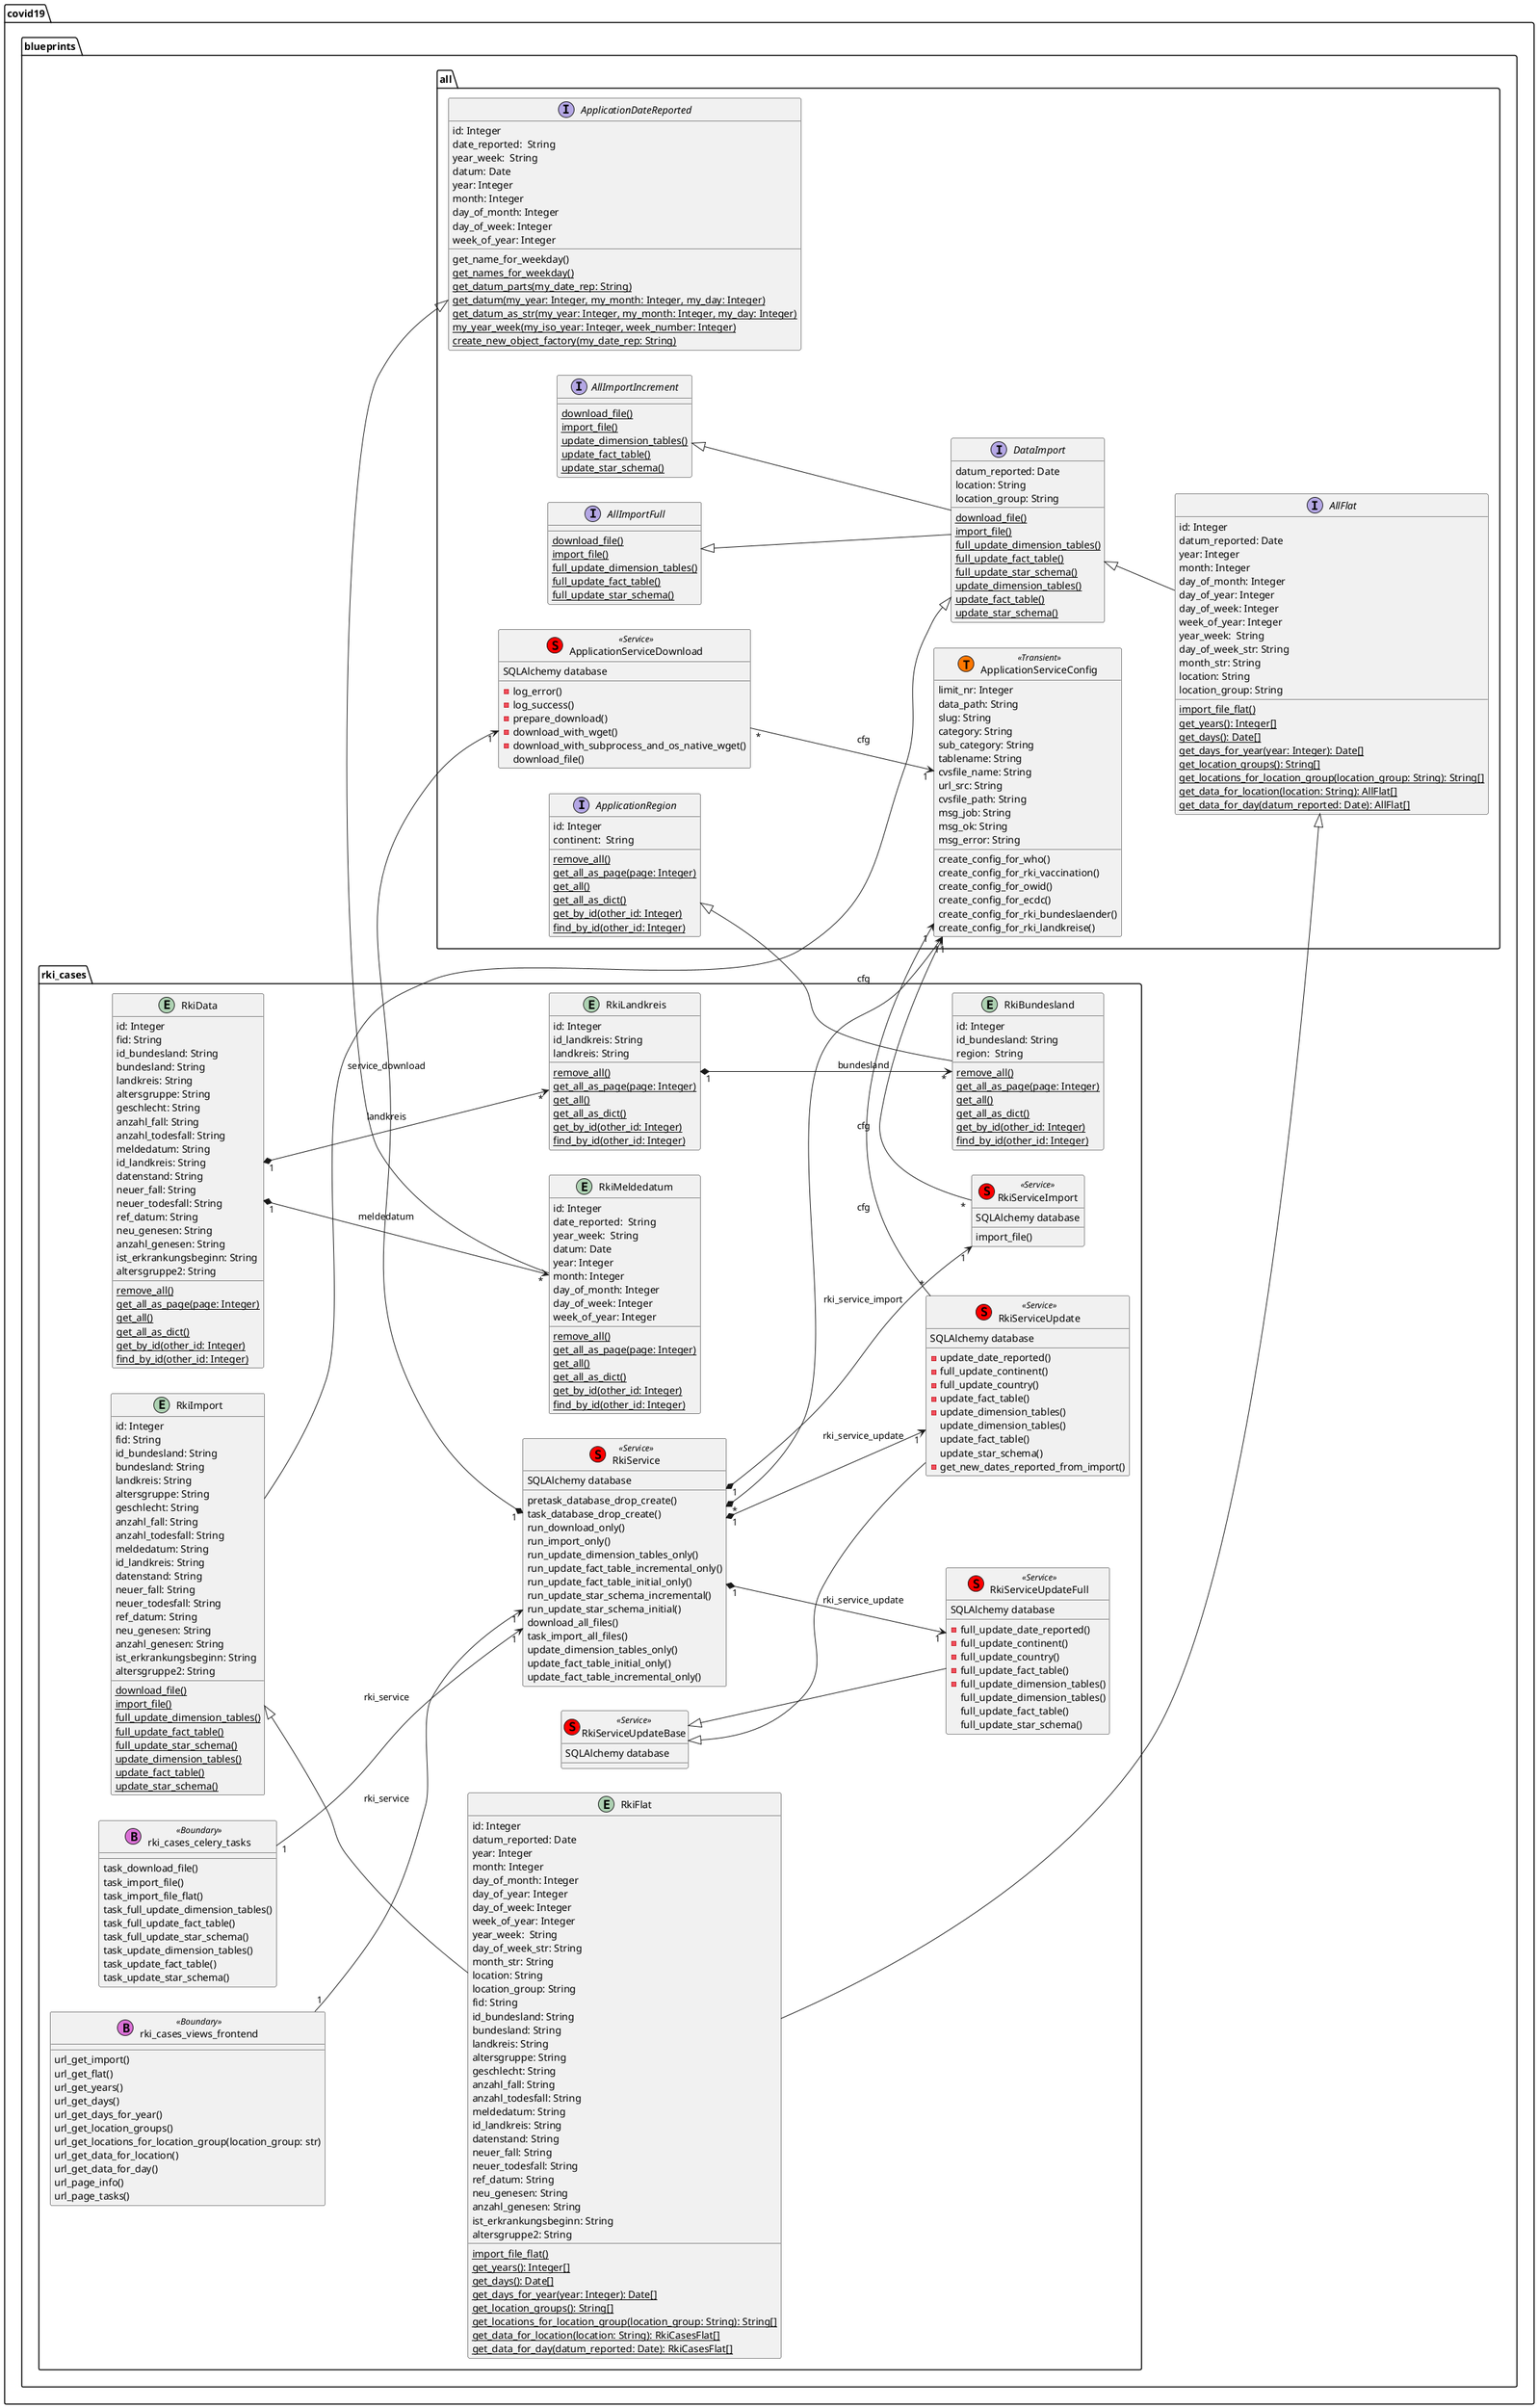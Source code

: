 @startuml
left to right direction
package covid19.blueprints.all {

	interface ApplicationDateReported {
	    id: Integer
		date_reported:  String
	    year_week:  String
	    datum: Date
	    year: Integer
	    month: Integer
	    day_of_month: Integer
	    day_of_week: Integer
	    week_of_year: Integer
		get_name_for_weekday()
		{classifier} get_names_for_weekday()
		{classifier} get_datum_parts(my_date_rep: String)
		{classifier} get_datum(my_year: Integer, my_month: Integer, my_day: Integer)
		{classifier} get_datum_as_str(my_year: Integer, my_month: Integer, my_day: Integer)
		{classifier} my_year_week(my_iso_year: Integer, week_number: Integer)
		{classifier} create_new_object_factory(my_date_rep: String)
	}
	interface ApplicationRegion {
	    id: Integer
	    continent:  String
	    {classifier} remove_all()
	    {classifier} get_all_as_page(page: Integer)
	    {classifier} get_all()
	    {classifier} get_all_as_dict()
	    {classifier} get_by_id(other_id: Integer)
	    {classifier} find_by_id(other_id: Integer)
	}
	class ApplicationServiceDownload << (S,red) Service >> {
		-log_error()
		-log_success()
		-prepare_download()
		-download_with_wget()
		-download_with_subprocess_and_os_native_wget()
		download_file()
	}
	class ApplicationServiceConfig << (T,#FF7700) Transient >> {
		limit_nr: Integer
	    data_path: String
	    slug: String
	    category: String
	    sub_category: String
	    tablename: String
	    cvsfile_name: String
	    url_src: String
	    cvsfile_path: String
	    msg_job: String
	    msg_ok: String
	    msg_error: String
		create_config_for_who()
		create_config_for_rki_vaccination()
		create_config_for_owid()
		create_config_for_ecdc()
		create_config_for_rki_bundeslaender()
		create_config_for_rki_landkreise()
	}

	interface AllImportFull {
		{classifier} download_file()
		{classifier} import_file()
		{classifier} full_update_dimension_tables()
		{classifier} full_update_fact_table()
		{classifier} full_update_star_schema()
	}

	interface AllImportIncrement {
		{classifier} download_file()
		{classifier} import_file()
		{classifier} update_dimension_tables()
		{classifier} update_fact_table()
		{classifier} update_star_schema()
	}

	interface DataImport {
	    datum_reported: Date
		location: String
		location_group: String
		{classifier} download_file()
		{classifier} import_file()
		{classifier} full_update_dimension_tables()
		{classifier} full_update_fact_table()
		{classifier} full_update_star_schema()
		{classifier} update_dimension_tables()
		{classifier} update_fact_table()
		{classifier} update_star_schema()
	}

	interface AllFlat {
	    id: Integer
	    datum_reported: Date
	    year: Integer
	    month: Integer
	    day_of_month: Integer
		day_of_year: Integer
	    day_of_week: Integer
	    week_of_year: Integer
	    year_week:  String
	    day_of_week_str: String
		month_str: String
		location: String
		location_group: String
		{classifier} import_file_flat()
		{classifier} get_years(): Integer[]
		{classifier} get_days(): Date[]
		{classifier} get_days_for_year(year: Integer): Date[]
		{classifier} get_location_groups(): String[]
		{classifier} get_locations_for_location_group(location_group: String): String[]
		{classifier} get_data_for_location(location: String): AllFlat[]
		{classifier} get_data_for_day(datum_reported: Date): AllFlat[]
	}
}
package covid19.blueprints.rki_cases {

	entity RkiImport {
		id: Integer
	    fid: String
	    id_bundesland: String
	    bundesland: String
	    landkreis: String
	    altersgruppe: String
	    geschlecht: String
	    anzahl_fall: String
	    anzahl_todesfall: String
	    meldedatum: String
	    id_landkreis: String
	    datenstand: String
	    neuer_fall: String
	    neuer_todesfall: String
	    ref_datum: String
	    neu_genesen: String
	    anzahl_genesen: String
	    ist_erkrankungsbeginn: String
	    altersgruppe2: String
		{classifier} download_file()
		{classifier} import_file()
		{classifier} full_update_dimension_tables()
		{classifier} full_update_fact_table()
		{classifier} full_update_star_schema()
		{classifier} update_dimension_tables()
		{classifier} update_fact_table()
		{classifier} update_star_schema()
	}

	entity RkiFlat {
	    id: Integer
	    datum_reported: Date
	    year: Integer
	    month: Integer
	    day_of_month: Integer
		day_of_year: Integer
	    day_of_week: Integer
	    week_of_year: Integer
	    year_week:  String
	    day_of_week_str: String
		month_str: String
		location: String
		location_group: String
	    fid: String
	    id_bundesland: String
	    bundesland: String
	    landkreis: String
	    altersgruppe: String
	    geschlecht: String
	    anzahl_fall: String
	    anzahl_todesfall: String
	    meldedatum: String
	    id_landkreis: String
	    datenstand: String
	    neuer_fall: String
	    neuer_todesfall: String
	    ref_datum: String
	    neu_genesen: String
	    anzahl_genesen: String
	    ist_erkrankungsbeginn: String
	    altersgruppe2: String
		{classifier} import_file_flat()
		{classifier} get_years(): Integer[]
		{classifier} get_days(): Date[]
		{classifier} get_days_for_year(year: Integer): Date[]
		{classifier} get_location_groups(): String[]
		{classifier} get_locations_for_location_group(location_group: String): String[]
		{classifier} get_data_for_location(location: String): RkiCasesFlat[]
		{classifier} get_data_for_day(datum_reported: Date): RkiCasesFlat[]
	}

	entity RkiMeldedatum {
	    id: Integer
		date_reported:  String
	    year_week:  String
	    datum: Date
	    year: Integer
	    month: Integer
	    day_of_month: Integer
	    day_of_week: Integer
	    week_of_year: Integer
	    {classifier} remove_all()
	    {classifier} get_all_as_page(page: Integer)
	    {classifier} get_all()
	    {classifier} get_all_as_dict()
	    {classifier} get_by_id(other_id: Integer)
	    {classifier} find_by_id(other_id: Integer)
	}
	entity RkiBundesland {
	    id: Integer
		id_bundesland: String
	    region:  String
	    {classifier} remove_all()
	    {classifier} get_all_as_page(page: Integer)
	    {classifier} get_all()
	    {classifier} get_all_as_dict()
	    {classifier} get_by_id(other_id: Integer)
	    {classifier} find_by_id(other_id: Integer)
	}

	entity RkiLandkreis {
	    id: Integer
		id_landkreis: String
		landkreis: String
	    {classifier} remove_all()
	    {classifier} get_all_as_page(page: Integer)
	    {classifier} get_all()
	    {classifier} get_all_as_dict()
	    {classifier} get_by_id(other_id: Integer)
	    {classifier} find_by_id(other_id: Integer)
	}
	entity RkiData {
	    id: Integer
	    fid: String
	    id_bundesland: String
	    bundesland: String
	    landkreis: String
	    altersgruppe: String
	    geschlecht: String
	    anzahl_fall: String
	    anzahl_todesfall: String
	    meldedatum: String
	    id_landkreis: String
	    datenstand: String
	    neuer_fall: String
	    neuer_todesfall: String
	    ref_datum: String
	    neu_genesen: String
	    anzahl_genesen: String
	    ist_erkrankungsbeginn: String
	    altersgruppe2: String
	    {classifier} remove_all()
	    {classifier} get_all_as_page(page: Integer)
	    {classifier} get_all()
	    {classifier} get_all_as_dict()
	    {classifier} get_by_id(other_id: Integer)
	    {classifier} find_by_id(other_id: Integer)
	}
	class RkiServiceImport << (S,red) Service >> {
		import_file()
	}
	class RkiServiceUpdateBase << (S,red) Service >> {
	}
	class RkiServiceUpdateFull << (S,red) Service >> {
		-full_update_date_reported()
		-full_update_continent()
		-full_update_country()
		-full_update_fact_table()
		-full_update_dimension_tables()
		full_update_dimension_tables()
		full_update_fact_table()
		full_update_star_schema()
	}
	class RkiServiceUpdate << (S,red) Service >> {
		-update_date_reported()
		-full_update_continent()
		-full_update_country()
		-update_fact_table()
	    -update_dimension_tables()
		update_dimension_tables()
		update_fact_table()
		update_star_schema()
		-get_new_dates_reported_from_import()
	}
	class RkiService << (S,red) Service >> {
	    pretask_database_drop_create()
	    task_database_drop_create()
	    run_download_only()
	    run_import_only()
	    run_update_dimension_tables_only()
	    run_update_fact_table_incremental_only()
	    run_update_fact_table_initial_only()
	    run_update_star_schema_incremental()
	    run_update_star_schema_initial()
	    download_all_files()
	    task_import_all_files()
	    update_dimension_tables_only()
	    update_fact_table_initial_only()
	    update_fact_table_incremental_only()
	}
	class rki_cases_views_frontend << (B,orchid) Boundary >> {
	    url_get_import()
		url_get_flat()
		url_get_years()
		url_get_days()
		url_get_days_for_year()
		url_get_location_groups()
		url_get_locations_for_location_group(location_group: str)
		url_get_data_for_location()
		url_get_data_for_day()
	    url_page_info()
	    url_page_tasks()
	}
	class rki_cases_celery_tasks << (B,orchid) Boundary >> {
		task_download_file()
		task_import_file()
		task_import_file_flat()
		task_full_update_dimension_tables()
		task_full_update_fact_table()
		task_full_update_star_schema()
		task_update_dimension_tables()
		task_update_fact_table()
		task_update_star_schema()
	}
}
RkiServiceImport : SQLAlchemy database
RkiServiceUpdateBase : SQLAlchemy database
RkiServiceUpdateFull : SQLAlchemy database
RkiServiceUpdate : SQLAlchemy database
RkiService : SQLAlchemy database
ApplicationServiceDownload : SQLAlchemy database
RkiServiceUpdateBase <|-- RkiServiceUpdateFull
RkiServiceUpdateBase <|-- RkiServiceUpdate
ApplicationDateReported <|-- RkiMeldedatum
ApplicationRegion <|-- RkiBundesland
RkiLandkreis "1" *--> "*" RkiBundesland : bundesland
RkiData "1" *--> "*" RkiLandkreis : landkreis
RkiData "1" *--> "*" RkiMeldedatum : meldedatum
RkiService "*" *--> "1"  ApplicationServiceConfig : cfg
RkiServiceImport "*" --> "1"  ApplicationServiceConfig : cfg
RkiServiceUpdate "*" --> "1"  ApplicationServiceConfig : cfg
ApplicationServiceDownload "*" --> "1"  ApplicationServiceConfig : cfg
RkiService "1" *--> "1" RkiServiceImport : rki_service_import
RkiService "1" *--> "1" RkiServiceUpdate : rki_service_update
RkiService "1" *--> "1" RkiServiceUpdateFull : rki_service_update
RkiService "1" *--> "1" ApplicationServiceDownload : service_download
rki_cases_views_frontend "1" --> "1" RkiService : rki_service
rki_cases_celery_tasks "1" --> "1" RkiService : rki_service
AllImportFull <|-- DataImport
AllImportIncrement <|-- DataImport
DataImport <|-- AllFlat
DataImport <|-- RkiImport
AllFlat <|-- RkiFlat
RkiImport <|-- RkiFlat
@enduml
